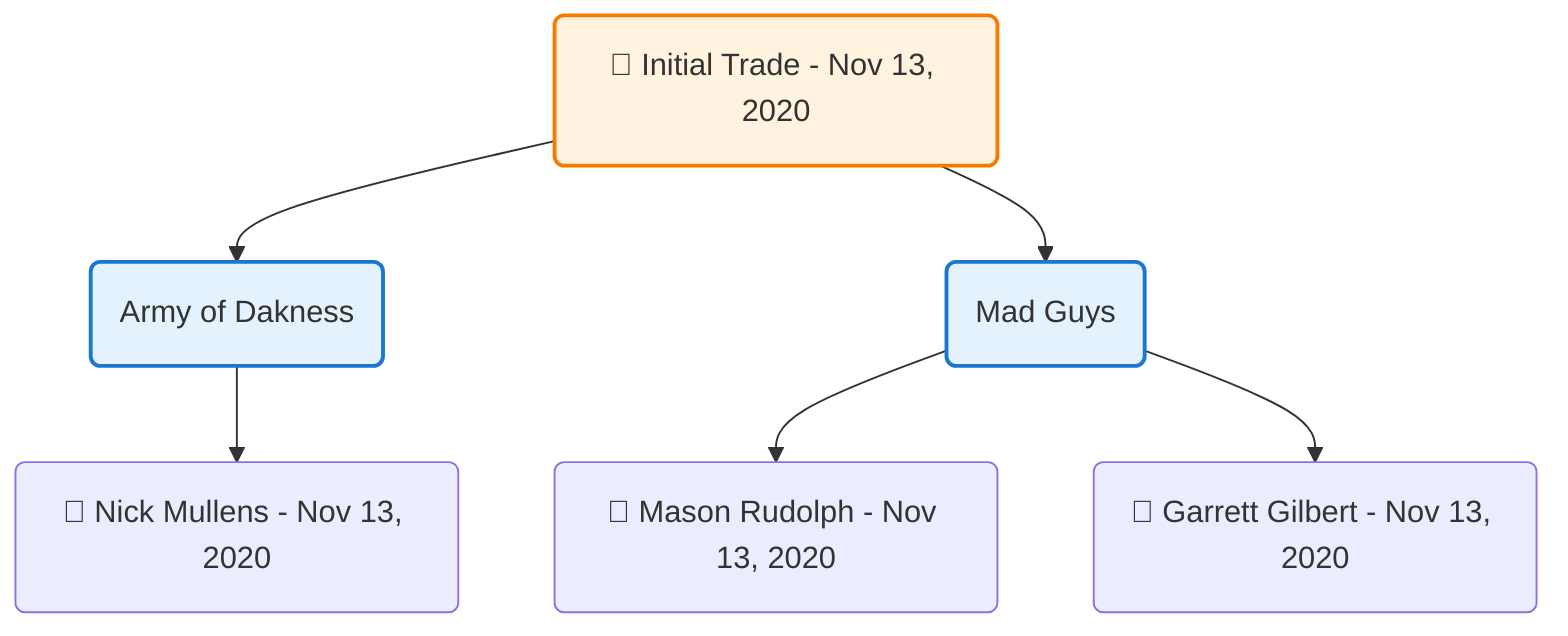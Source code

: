 flowchart TD

    TRADE_MAIN("🔄 Initial Trade - Nov 13, 2020")
    TEAM_1("Army of Dakness")
    TEAM_2("Mad Guys")
    NODE_884bde25-bc71-426b-a795-1eab2416044a("🔄 Nick Mullens - Nov 13, 2020")
    NODE_e0190ce5-c1c8-4a1f-aa16-8a4dad09cfca("🔄 Mason Rudolph - Nov 13, 2020")
    NODE_b38a8fe9-14e0-4d2e-b30d-c68e02f2a9b2("🔄 Garrett Gilbert - Nov 13, 2020")

    TRADE_MAIN --> TEAM_1
    TRADE_MAIN --> TEAM_2
    TEAM_1 --> NODE_884bde25-bc71-426b-a795-1eab2416044a
    TEAM_2 --> NODE_e0190ce5-c1c8-4a1f-aa16-8a4dad09cfca
    TEAM_2 --> NODE_b38a8fe9-14e0-4d2e-b30d-c68e02f2a9b2

    %% Node styling
    classDef teamNode fill:#e3f2fd,stroke:#1976d2,stroke-width:2px
    classDef tradeNode fill:#fff3e0,stroke:#f57c00,stroke-width:2px
    classDef playerNode fill:#f3e5f5,stroke:#7b1fa2,stroke-width:1px
    classDef nonRootPlayerNode fill:#f5f5f5,stroke:#757575,stroke-width:1px
    classDef endNode fill:#ffebee,stroke:#c62828,stroke-width:2px
    classDef waiverNode fill:#e8f5e8,stroke:#388e3c,stroke-width:2px
    classDef championshipNode fill:#fff9c4,stroke:#f57f17,stroke-width:3px

    class TEAM_1,TEAM_2 teamNode
    class TRADE_MAIN tradeNode